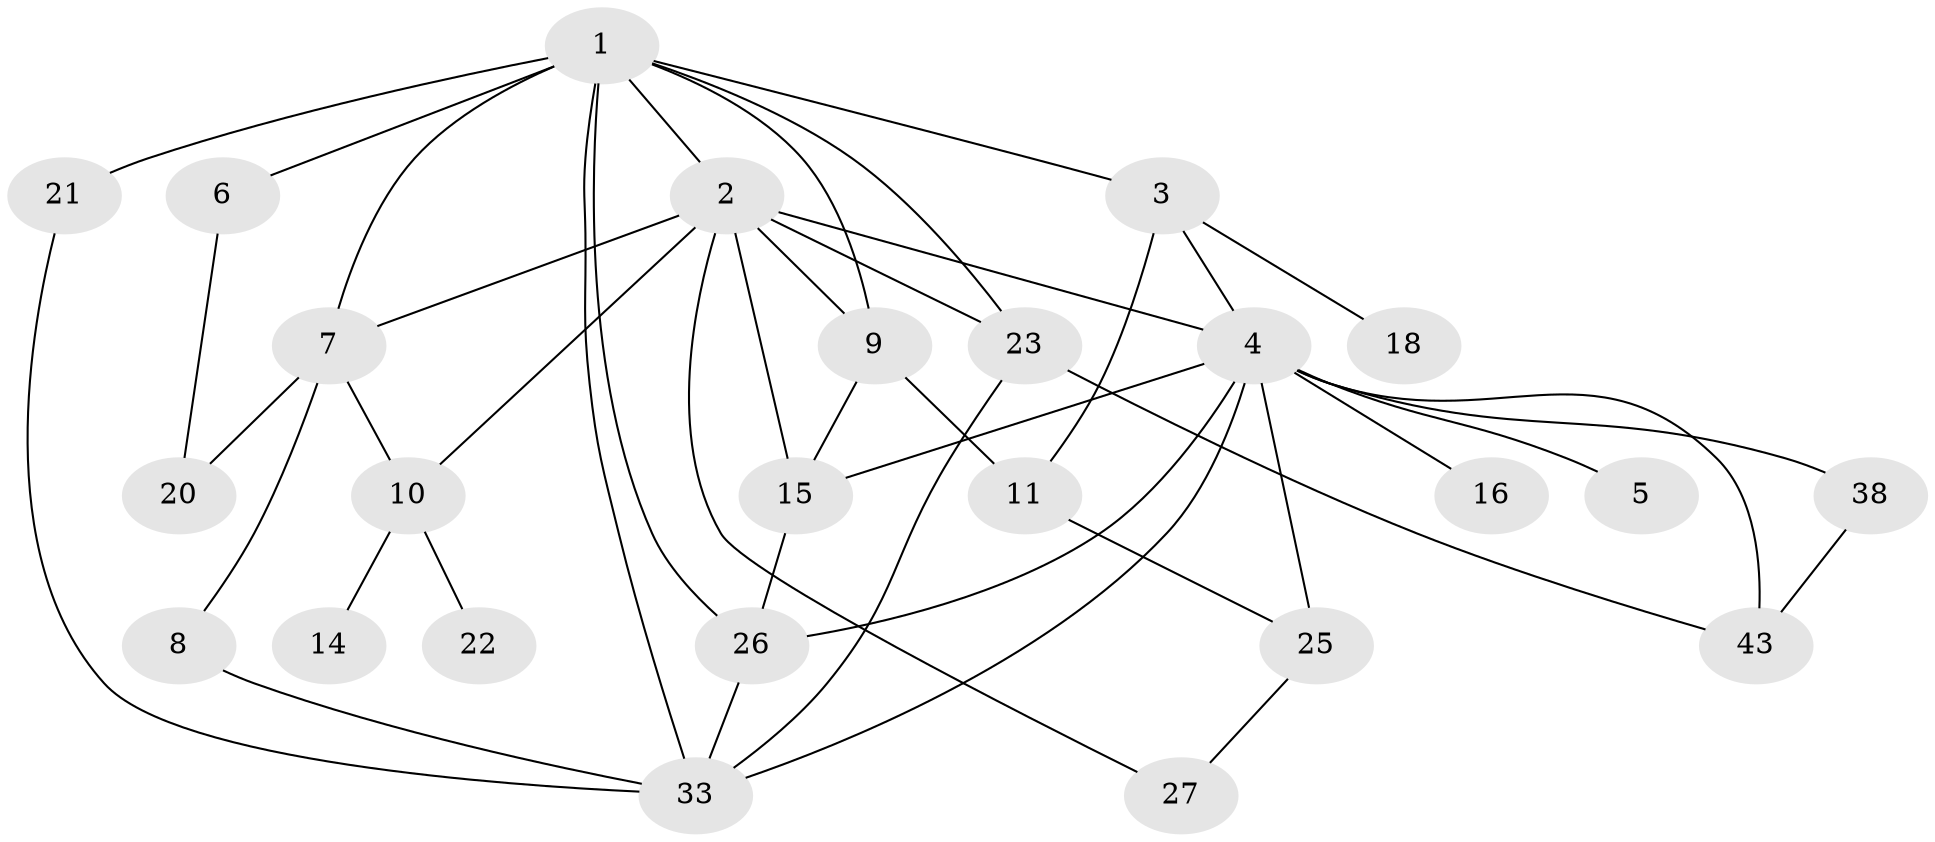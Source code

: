 // original degree distribution, {9: 0.0196078431372549, 8: 0.0196078431372549, 3: 0.27450980392156865, 5: 0.0392156862745098, 1: 0.21568627450980393, 4: 0.11764705882352941, 6: 0.0196078431372549, 2: 0.29411764705882354}
// Generated by graph-tools (version 1.1) at 2025/17/03/04/25 18:17:00]
// undirected, 25 vertices, 44 edges
graph export_dot {
graph [start="1"]
  node [color=gray90,style=filled];
  1;
  2;
  3 [super="+37"];
  4 [super="+17+13"];
  5;
  6 [super="+47+51"];
  7 [super="+28"];
  8 [super="+12"];
  9 [super="+36"];
  10 [super="+32+19"];
  11 [super="+49"];
  14 [super="+35"];
  15 [super="+44"];
  16 [super="+39+48"];
  18;
  20 [super="+45"];
  21;
  22 [super="+24"];
  23 [super="+46"];
  25 [super="+30"];
  26 [super="+29"];
  27 [super="+31"];
  33 [super="+40"];
  38;
  43;
  1 -- 2;
  1 -- 3;
  1 -- 6;
  1 -- 9;
  1 -- 21;
  1 -- 23;
  1 -- 26;
  1 -- 33;
  1 -- 7;
  2 -- 4;
  2 -- 7;
  2 -- 10;
  2 -- 15;
  2 -- 23;
  2 -- 9;
  2 -- 27;
  3 -- 18;
  3 -- 4;
  3 -- 11;
  4 -- 5;
  4 -- 15;
  4 -- 16;
  4 -- 38;
  4 -- 25;
  4 -- 26;
  4 -- 43;
  4 -- 33;
  6 -- 20;
  7 -- 8;
  7 -- 20;
  7 -- 10;
  8 -- 33;
  9 -- 11;
  9 -- 15;
  10 -- 14;
  10 -- 22;
  11 -- 25;
  15 -- 26;
  21 -- 33;
  23 -- 33;
  23 -- 43;
  25 -- 27;
  26 -- 33;
  38 -- 43;
}
